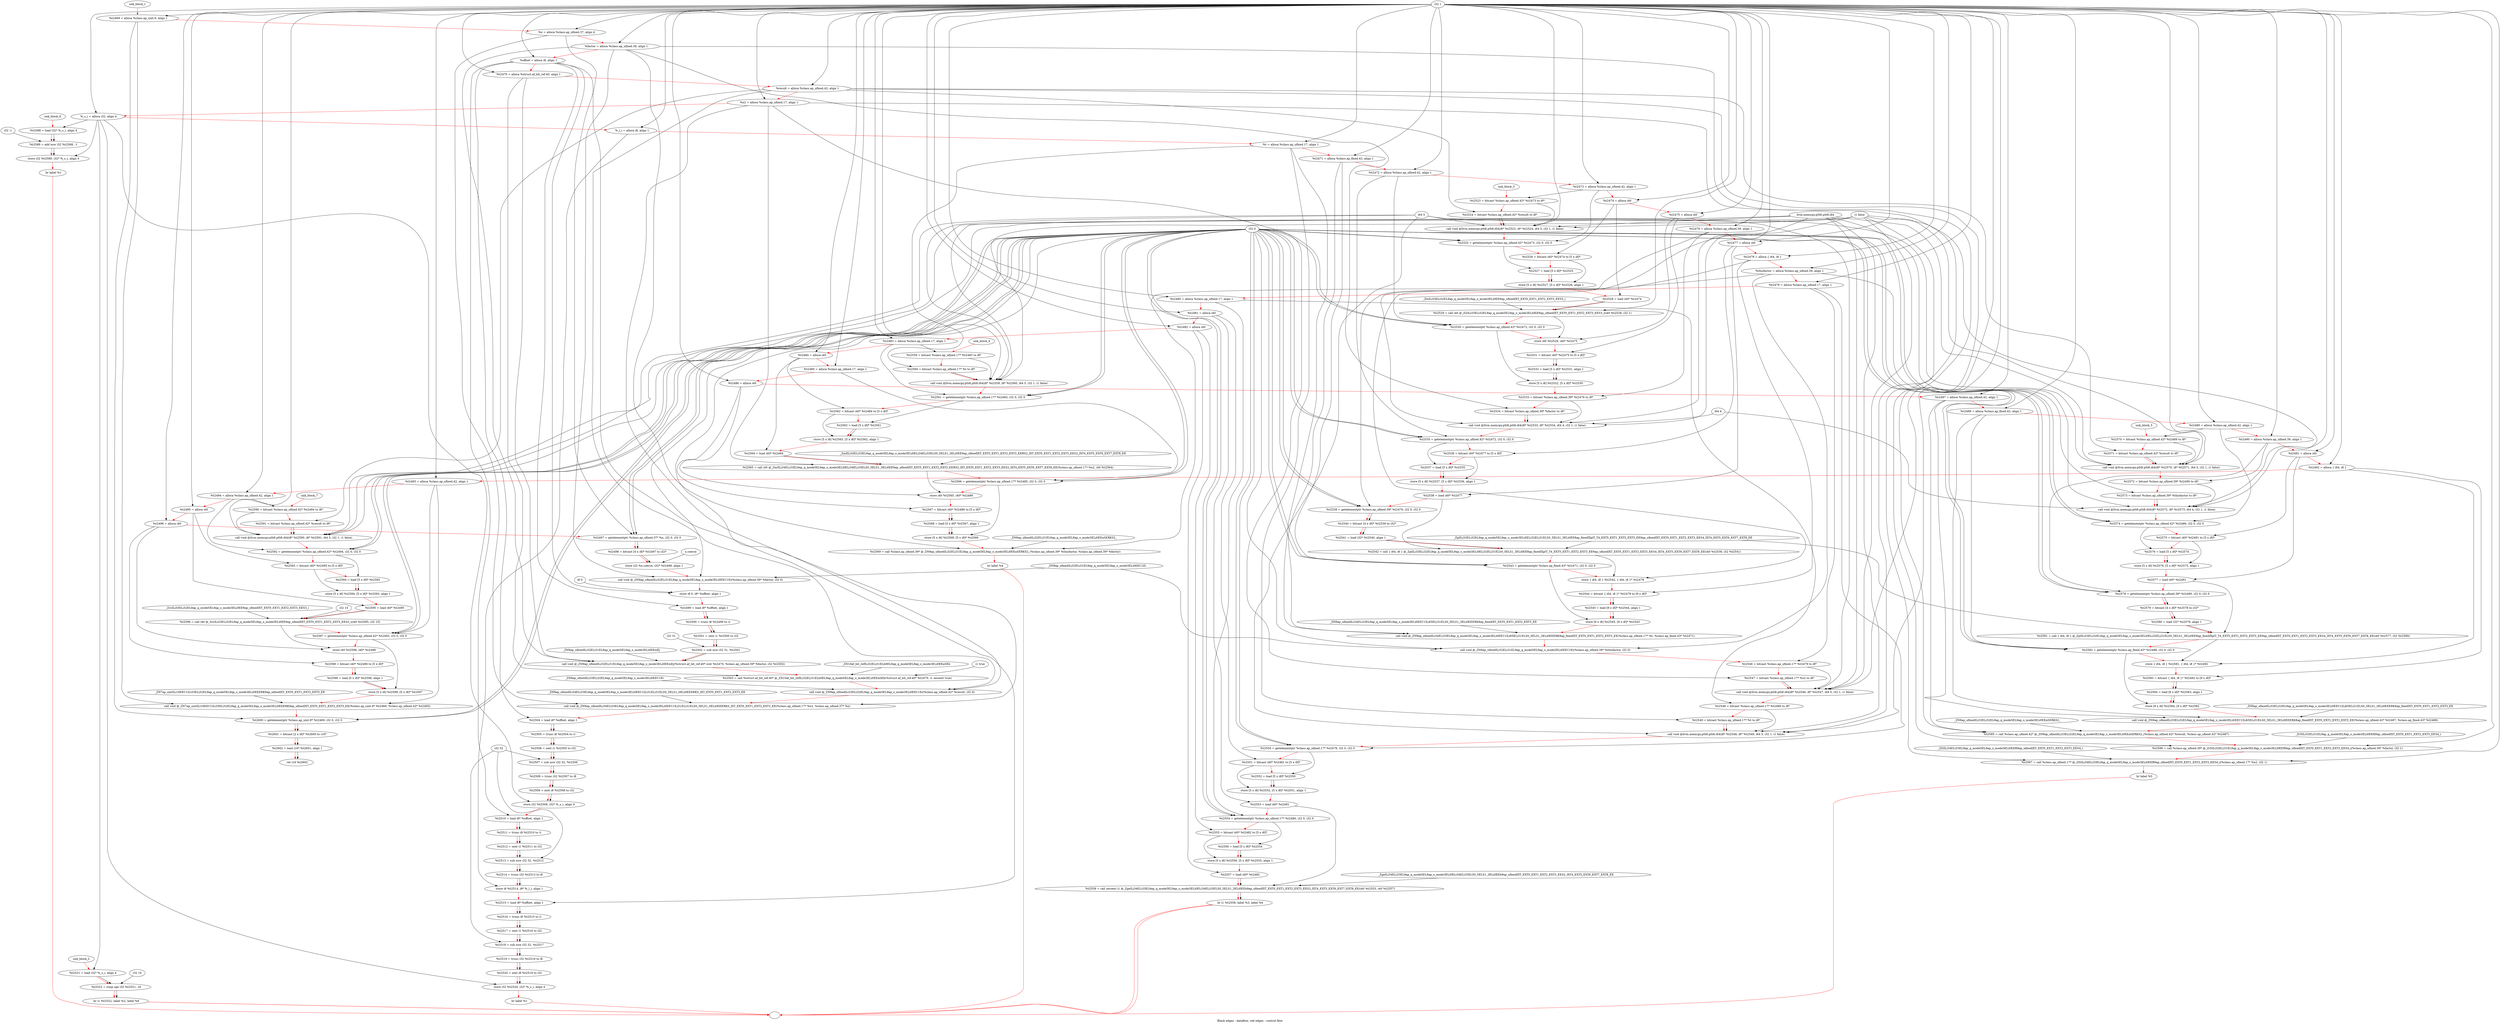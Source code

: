 digraph G {
compound=true
label="Black edges - dataflow, red edges - control flow"
"t2469" [label="  %t2469 = alloca %class.ap_uint.9, align 1"]
"x" [label="  %x = alloca %class.ap_ufixed.37, align 4"]
"factor" [label="  %factor = alloca %class.ap_ufixed.39, align 1"]
"offset" [label="  %offset = alloca i8, align 1"]
"t2470" [label="  %t2470 = alloca %struct.af_bit_ref.40, align 1"]
"result" [label="  %result = alloca %class.ap_ufixed.42, align 1"]
"x2" [label="  %x2 = alloca %class.ap_ufixed.17, align 1"]
"_s_i" [label="  %_s_i = alloca i32, align 4"]
"_l_i" [label="  %_l_i = alloca i8, align 1"]
"t" [label="  %t = alloca %class.ap_ufixed.17, align 1"]
"t2471" [label="  %t2471 = alloca %class.ap_fixed.43, align 1"]
"t2472" [label="  %t2472 = alloca %class.ap_ufixed.42, align 1"]
"t2473" [label="  %t2473 = alloca %class.ap_ufixed.42, align 1"]
"t2474" [label="  %t2474 = alloca i40"]
"t2475" [label="  %t2475 = alloca i40"]
"t2476" [label="  %t2476 = alloca %class.ap_ufixed.39, align 1"]
"t2477" [label="  %t2477 = alloca i40"]
"t2478" [label="  %t2478 = alloca { i64, i8 }"]
"thisfactor" [label="  %thisfactor = alloca %class.ap_ufixed.39, align 1"]
"t2479" [label="  %t2479 = alloca %class.ap_ufixed.17, align 1"]
"t2480" [label="  %t2480 = alloca %class.ap_ufixed.17, align 1"]
"t2481" [label="  %t2481 = alloca i40"]
"t2482" [label="  %t2482 = alloca i40"]
"t2483" [label="  %t2483 = alloca %class.ap_ufixed.17, align 1"]
"t2484" [label="  %t2484 = alloca i40"]
"t2485" [label="  %t2485 = alloca %class.ap_ufixed.17, align 1"]
"t2486" [label="  %t2486 = alloca i40"]
"t2487" [label="  %t2487 = alloca %class.ap_ufixed.42, align 1"]
"t2488" [label="  %t2488 = alloca %class.ap_fixed.43, align 1"]
"t2489" [label="  %t2489 = alloca %class.ap_ufixed.42, align 1"]
"t2490" [label="  %t2490 = alloca %class.ap_ufixed.39, align 1"]
"t2491" [label="  %t2491 = alloca i40"]
"t2492" [label="  %t2492 = alloca { i64, i8 }"]
"t2493" [label="  %t2493 = alloca %class.ap_ufixed.42, align 1"]
"t2494" [label="  %t2494 = alloca %class.ap_ufixed.42, align 1"]
"t2495" [label="  %t2495 = alloca i40"]
"t2496" [label="  %t2496 = alloca i40"]
"t2497" [label="  %t2497 = getelementptr %class.ap_ufixed.37* %x, i32 0, i32 0"]
"t2498" [label="  %t2498 = bitcast [4 x i8]* %t2497 to i32*"]
"_1" [label="  store i32 %x.coerce, i32* %t2498, align 1"]
"_2" [label="  call void @_ZN9ap_ufixedILi32ELi31EL9ap_q_mode5EL9ap_o_mode3ELi0EEC1Ei(%class.ap_ufixed.39* %factor, i32 0)"]
"_3" [label="  store i8 0, i8* %offset, align 1"]
"t2499" [label="  %t2499 = load i8* %offset, align 1"]
"t2500" [label="  %t2500 = trunc i8 %t2499 to i1"]
"t2501" [label="  %t2501 = zext i1 %t2500 to i32"]
"t2502" [label="  %t2502 = sub nsw i32 31, %t2501"]
"_4" [label="  call void @_ZN9ap_ufixedILi32ELi31EL9ap_q_mode5EL9ap_o_mode3ELi0EEixEj(%struct.af_bit_ref.40* sret %t2470, %class.ap_ufixed.39* %factor, i32 %t2502)"]
"t2503" [label="  %t2503 = call %struct.af_bit_ref.40* @_ZN10af_bit_refILi32ELi31ELb0EL9ap_q_mode5EL9ap_o_mode3ELi0EEaSEb(%struct.af_bit_ref.40* %t2470, i1 zeroext true)"]
"_5" [label="  call void @_ZN9ap_ufixedILi33ELi32EL9ap_q_mode5EL9ap_o_mode3ELi0EEC1Ei(%class.ap_ufixed.42* %result, i32 0)"]
"_6" [label="  call void @_ZN9ap_ufixedILi34ELi33EL9ap_q_mode5EL9ap_o_mode3ELi0EEC1ILi31ELi31ELS0_5ELS1_0ELi0EEERKS_IXT_EXT0_EXT1_EXT2_EXT3_EE(%class.ap_ufixed.17* %x2, %class.ap_ufixed.37* %x)"]
"t2504" [label="  %t2504 = load i8* %offset, align 1"]
"t2505" [label="  %t2505 = trunc i8 %t2504 to i1"]
"t2506" [label="  %t2506 = zext i1 %t2505 to i32"]
"t2507" [label="  %t2507 = sub nsw i32 32, %t2506"]
"t2508" [label="  %t2508 = trunc i32 %t2507 to i8"]
"t2509" [label="  %t2509 = zext i8 %t2508 to i32"]
"_7" [label="  store i32 %t2509, i32* %_s_i, align 4"]
"t2510" [label="  %t2510 = load i8* %offset, align 1"]
"t2511" [label="  %t2511 = trunc i8 %t2510 to i1"]
"t2512" [label="  %t2512 = zext i1 %t2511 to i32"]
"t2513" [label="  %t2513 = sub nsw i32 32, %t2512"]
"t2514" [label="  %t2514 = trunc i32 %t2513 to i8"]
"_8" [label="  store i8 %t2514, i8* %_l_i, align 1"]
"t2515" [label="  %t2515 = load i8* %offset, align 1"]
"t2516" [label="  %t2516 = trunc i8 %t2515 to i1"]
"t2517" [label="  %t2517 = zext i1 %t2516 to i32"]
"t2518" [label="  %t2518 = sub nsw i32 32, %t2517"]
"t2519" [label="  %t2519 = trunc i32 %t2518 to i8"]
"t2520" [label="  %t2520 = zext i8 %t2519 to i32"]
"_9" [label="  store i32 %t2520, i32* %_s_i, align 4"]
"_10" [label="  br label %1"]
"unk_block_1" -> "t2469"[color=red]
"i32 1" -> "t2469"
"t2469" -> "x"[color=red weight=2]
"i32 1" -> "x"
"x" -> "factor"[color=red weight=2]
"i32 1" -> "factor"
"factor" -> "offset"[color=red weight=2]
"i32 1" -> "offset"
"offset" -> "t2470"[color=red weight=2]
"i32 1" -> "t2470"
"t2470" -> "result"[color=red weight=2]
"i32 1" -> "result"
"result" -> "x2"[color=red weight=2]
"i32 1" -> "x2"
"x2" -> "_s_i"[color=red weight=2]
"i32 1" -> "_s_i"
"_s_i" -> "_l_i"[color=red weight=2]
"i32 1" -> "_l_i"
"_l_i" -> "t"[color=red weight=2]
"i32 1" -> "t"
"t" -> "t2471"[color=red weight=2]
"i32 1" -> "t2471"
"t2471" -> "t2472"[color=red weight=2]
"i32 1" -> "t2472"
"t2472" -> "t2473"[color=red weight=2]
"i32 1" -> "t2473"
"t2473" -> "t2474"[color=red weight=2]
"i32 1" -> "t2474"
"t2474" -> "t2475"[color=red weight=2]
"i32 1" -> "t2475"
"t2475" -> "t2476"[color=red weight=2]
"i32 1" -> "t2476"
"t2476" -> "t2477"[color=red weight=2]
"i32 1" -> "t2477"
"t2477" -> "t2478"[color=red weight=2]
"i32 1" -> "t2478"
"t2478" -> "thisfactor"[color=red weight=2]
"i32 1" -> "thisfactor"
"thisfactor" -> "t2479"[color=red weight=2]
"i32 1" -> "t2479"
"t2479" -> "t2480"[color=red weight=2]
"i32 1" -> "t2480"
"t2480" -> "t2481"[color=red weight=2]
"i32 1" -> "t2481"
"t2481" -> "t2482"[color=red weight=2]
"i32 1" -> "t2482"
"t2482" -> "t2483"[color=red weight=2]
"i32 1" -> "t2483"
"t2483" -> "t2484"[color=red weight=2]
"i32 1" -> "t2484"
"t2484" -> "t2485"[color=red weight=2]
"i32 1" -> "t2485"
"t2485" -> "t2486"[color=red weight=2]
"i32 1" -> "t2486"
"t2486" -> "t2487"[color=red weight=2]
"i32 1" -> "t2487"
"t2487" -> "t2488"[color=red weight=2]
"i32 1" -> "t2488"
"t2488" -> "t2489"[color=red weight=2]
"i32 1" -> "t2489"
"t2489" -> "t2490"[color=red weight=2]
"i32 1" -> "t2490"
"t2490" -> "t2491"[color=red weight=2]
"i32 1" -> "t2491"
"t2491" -> "t2492"[color=red weight=2]
"i32 1" -> "t2492"
"t2492" -> "t2493"[color=red weight=2]
"i32 1" -> "t2493"
"t2493" -> "t2494"[color=red weight=2]
"i32 1" -> "t2494"
"t2494" -> "t2495"[color=red weight=2]
"i32 1" -> "t2495"
"t2495" -> "t2496"[color=red weight=2]
"i32 1" -> "t2496"
"t2496" -> "t2497"[color=red weight=2]
"x" -> "t2497"
"i32 0" -> "t2497"
"i32 0" -> "t2497"
"t2497" -> "t2498"[color=red weight=2]
"t2497" -> "t2498"
"t2498" -> "_1"[color=red weight=2]
"x.coerce" -> "_1"
"t2498" -> "_1"
"_1" -> "_2"[color=red weight=2]
"factor" -> "_2"
"i32 0" -> "_2"
"_ZN9ap_ufixedILi32ELi31EL9ap_q_mode5EL9ap_o_mode3ELi0EEC1Ei" -> "_2"
"_2" -> "_3"[color=red weight=2]
"i8 0" -> "_3"
"offset" -> "_3"
"_3" -> "t2499"[color=red weight=2]
"offset" -> "t2499"
"t2499" -> "t2500"[color=red weight=2]
"t2499" -> "t2500"
"t2500" -> "t2501"[color=red weight=2]
"t2500" -> "t2501"
"t2501" -> "t2502"[color=red weight=2]
"i32 31" -> "t2502"
"t2501" -> "t2502"
"t2502" -> "_4"[color=red weight=2]
"t2470" -> "_4"
"factor" -> "_4"
"t2502" -> "_4"
"_ZN9ap_ufixedILi32ELi31EL9ap_q_mode5EL9ap_o_mode3ELi0EEixEj" -> "_4"
"_4" -> "t2503"[color=red weight=2]
"t2470" -> "t2503"
"i1 true" -> "t2503"
"_ZN10af_bit_refILi32ELi31ELb0EL9ap_q_mode5EL9ap_o_mode3ELi0EEaSEb" -> "t2503"
"t2503" -> "_5"[color=red weight=2]
"result" -> "_5"
"i32 0" -> "_5"
"_ZN9ap_ufixedILi33ELi32EL9ap_q_mode5EL9ap_o_mode3ELi0EEC1Ei" -> "_5"
"_5" -> "_6"[color=red weight=2]
"x2" -> "_6"
"x" -> "_6"
"_ZN9ap_ufixedILi34ELi33EL9ap_q_mode5EL9ap_o_mode3ELi0EEC1ILi31ELi31ELS0_5ELS1_0ELi0EEERKS_IXT_EXT0_EXT1_EXT2_EXT3_EE" -> "_6"
"_6" -> "t2504"[color=red weight=2]
"offset" -> "t2504"
"t2504" -> "t2505"[color=red weight=2]
"t2504" -> "t2505"
"t2505" -> "t2506"[color=red weight=2]
"t2505" -> "t2506"
"t2506" -> "t2507"[color=red weight=2]
"i32 32" -> "t2507"
"t2506" -> "t2507"
"t2507" -> "t2508"[color=red weight=2]
"t2507" -> "t2508"
"t2508" -> "t2509"[color=red weight=2]
"t2508" -> "t2509"
"t2509" -> "_7"[color=red weight=2]
"t2509" -> "_7"
"_s_i" -> "_7"
"_7" -> "t2510"[color=red weight=2]
"offset" -> "t2510"
"t2510" -> "t2511"[color=red weight=2]
"t2510" -> "t2511"
"t2511" -> "t2512"[color=red weight=2]
"t2511" -> "t2512"
"t2512" -> "t2513"[color=red weight=2]
"i32 32" -> "t2513"
"t2512" -> "t2513"
"t2513" -> "t2514"[color=red weight=2]
"t2513" -> "t2514"
"t2514" -> "_8"[color=red weight=2]
"t2514" -> "_8"
"_l_i" -> "_8"
"_8" -> "t2515"[color=red weight=2]
"offset" -> "t2515"
"t2515" -> "t2516"[color=red weight=2]
"t2515" -> "t2516"
"t2516" -> "t2517"[color=red weight=2]
"t2516" -> "t2517"
"t2517" -> "t2518"[color=red weight=2]
"i32 32" -> "t2518"
"t2517" -> "t2518"
"t2518" -> "t2519"[color=red weight=2]
"t2518" -> "t2519"
"t2519" -> "t2520"[color=red weight=2]
"t2519" -> "t2520"
"t2520" -> "_9"[color=red weight=2]
"t2520" -> "_9"
"_s_i" -> "_9"
"_9" -> "_10"[color=red weight=2]
"_10" -> ""[color=red]

"t2521" [label="  %t2521 = load i32* %_s_i, align 4"]
"t2522" [label="  %t2522 = icmp sge i32 %t2521, 16"]
"_11" [label="  br i1 %t2522, label %2, label %6"]
"unk_block_2" -> "t2521"[color=red]
"_s_i" -> "t2521"
"t2521" -> "t2522"[color=red weight=2]
"t2521" -> "t2522"
"i32 16" -> "t2522"
"t2522" -> "_11"[color=red weight=2]
"t2522" -> "_11"
"_11" -> ""[color=red]
"_11" -> ""[color=red]

"t2523" [label="  %t2523 = bitcast %class.ap_ufixed.42* %t2473 to i8*"]
"t2524" [label="  %t2524 = bitcast %class.ap_ufixed.42* %result to i8*"]
"_12" [label="  call void @llvm.memcpy.p0i8.p0i8.i64(i8* %t2523, i8* %t2524, i64 5, i32 1, i1 false)"]
"t2525" [label="  %t2525 = getelementptr %class.ap_ufixed.42* %t2473, i32 0, i32 0"]
"t2526" [label="  %t2526 = bitcast i40* %t2474 to [5 x i8]*"]
"t2527" [label="  %t2527 = load [5 x i8]* %t2525"]
"_13" [label="  store [5 x i8] %t2527, [5 x i8]* %t2526, align 1"]
"t2528" [label="  %t2528 = load i40* %t2474"]
"t2529" [label="  %t2529 = call i40 @_ZlsILi33ELi32EL9ap_q_mode5EL9ap_o_mode3ELi0EE9ap_ufixedIXT_EXT0_EXT1_EXT2_EXT3_EES3_i(i40 %t2528, i32 1)"]
"t2530" [label="  %t2530 = getelementptr %class.ap_ufixed.42* %t2472, i32 0, i32 0"]
"_14" [label="  store i40 %t2529, i40* %t2475"]
"t2531" [label="  %t2531 = bitcast i40* %t2475 to [5 x i8]*"]
"t2532" [label="  %t2532 = load [5 x i8]* %t2531, align 1"]
"_15" [label="  store [5 x i8] %t2532, [5 x i8]* %t2530"]
"t2533" [label="  %t2533 = bitcast %class.ap_ufixed.39* %t2476 to i8*"]
"t2534" [label="  %t2534 = bitcast %class.ap_ufixed.39* %factor to i8*"]
"_16" [label="  call void @llvm.memcpy.p0i8.p0i8.i64(i8* %t2533, i8* %t2534, i64 4, i32 1, i1 false)"]
"t2535" [label="  %t2535 = getelementptr %class.ap_ufixed.42* %t2472, i32 0, i32 0"]
"t2536" [label="  %t2536 = bitcast i40* %t2477 to [5 x i8]*"]
"t2537" [label="  %t2537 = load [5 x i8]* %t2535"]
"_17" [label="  store [5 x i8] %t2537, [5 x i8]* %t2536, align 1"]
"t2538" [label="  %t2538 = load i40* %t2477"]
"t2539" [label="  %t2539 = getelementptr %class.ap_ufixed.39* %t2476, i32 0, i32 0"]
"t2540" [label="  %t2540 = bitcast [4 x i8]* %t2539 to i32*"]
"t2541" [label="  %t2541 = load i32* %t2540, align 1"]
"t2542" [label="  %t2542 = call { i64, i8 } @_ZplILi33ELi32EL9ap_q_mode5EL9ap_o_mode3ELi0ELi32ELi31ELS0_5ELS1_3ELi0EE8ap_fixedIXplT_T4_EXT5_EXT1_EXT2_EXT3_EE9ap_ufixedIXT_EXT0_EXT1_EXT2_EXT3_EES4_IXT4_EXT5_EXT6_EXT7_EXT8_EE(i40 %t2538, i32 %t2541)"]
"t2543" [label="  %t2543 = getelementptr %class.ap_fixed.43* %t2471, i32 0, i32 0"]
"_18" [label="  store { i64, i8 } %t2542, { i64, i8 }* %t2478"]
"t2544" [label="  %t2544 = bitcast { i64, i8 }* %t2478 to [9 x i8]*"]
"t2545" [label="  %t2545 = load [9 x i8]* %t2544, align 1"]
"_19" [label="  store [9 x i8] %t2545, [9 x i8]* %t2543"]
"_20" [label="  call void @_ZN9ap_ufixedILi34ELi33EL9ap_q_mode5EL9ap_o_mode3ELi0EEC1ILi65ELi31ELS0_5ELS1_3ELi0EEERK8ap_fixedIXT_EXT0_EXT1_EXT2_EXT3_EE(%class.ap_ufixed.17* %t, %class.ap_fixed.43* %t2471)"]
"_21" [label="  call void @_ZN9ap_ufixedILi32ELi31EL9ap_q_mode5EL9ap_o_mode3ELi0EEC1Ei(%class.ap_ufixed.39* %thisfactor, i32 0)"]
"t2546" [label="  %t2546 = bitcast %class.ap_ufixed.17* %t2479 to i8*"]
"t2547" [label="  %t2547 = bitcast %class.ap_ufixed.17* %x2 to i8*"]
"_22" [label="  call void @llvm.memcpy.p0i8.p0i8.i64(i8* %t2546, i8* %t2547, i64 5, i32 1, i1 false)"]
"t2548" [label="  %t2548 = bitcast %class.ap_ufixed.17* %t2480 to i8*"]
"t2549" [label="  %t2549 = bitcast %class.ap_ufixed.17* %t to i8*"]
"_23" [label="  call void @llvm.memcpy.p0i8.p0i8.i64(i8* %t2548, i8* %t2549, i64 5, i32 1, i1 false)"]
"t2550" [label="  %t2550 = getelementptr %class.ap_ufixed.17* %t2479, i32 0, i32 0"]
"t2551" [label="  %t2551 = bitcast i40* %t2481 to [5 x i8]*"]
"t2552" [label="  %t2552 = load [5 x i8]* %t2550"]
"_24" [label="  store [5 x i8] %t2552, [5 x i8]* %t2551, align 1"]
"t2553" [label="  %t2553 = load i40* %t2481"]
"t2554" [label="  %t2554 = getelementptr %class.ap_ufixed.17* %t2480, i32 0, i32 0"]
"t2555" [label="  %t2555 = bitcast i40* %t2482 to [5 x i8]*"]
"t2556" [label="  %t2556 = load [5 x i8]* %t2554"]
"_25" [label="  store [5 x i8] %t2556, [5 x i8]* %t2555, align 1"]
"t2557" [label="  %t2557 = load i40* %t2482"]
"t2558" [label="  %t2558 = call zeroext i1 @_ZgeILi34ELi33EL9ap_q_mode5EL9ap_o_mode3ELi0ELi34ELi33ELS0_5ELS1_3ELi0EEb9ap_ufixedIXT_EXT0_EXT1_EXT2_EXT3_EES2_IXT4_EXT5_EXT6_EXT7_EXT8_EE(i40 %t2553, i40 %t2557)"]
"_26" [label="  br i1 %t2558, label %3, label %4"]
"unk_block_3" -> "t2523"[color=red]
"t2473" -> "t2523"
"t2523" -> "t2524"[color=red weight=2]
"result" -> "t2524"
"t2524" -> "_12"[color=red weight=2]
"t2523" -> "_12"
"t2524" -> "_12"
"i64 5" -> "_12"
"i32 1" -> "_12"
"i1 false" -> "_12"
"llvm.memcpy.p0i8.p0i8.i64" -> "_12"
"_12" -> "t2525"[color=red weight=2]
"t2473" -> "t2525"
"i32 0" -> "t2525"
"i32 0" -> "t2525"
"t2525" -> "t2526"[color=red weight=2]
"t2474" -> "t2526"
"t2526" -> "t2527"[color=red weight=2]
"t2525" -> "t2527"
"t2527" -> "_13"[color=red weight=2]
"t2527" -> "_13"
"t2526" -> "_13"
"_13" -> "t2528"[color=red weight=2]
"t2474" -> "t2528"
"t2528" -> "t2529"[color=red weight=2]
"t2528" -> "t2529"
"i32 1" -> "t2529"
"_ZlsILi33ELi32EL9ap_q_mode5EL9ap_o_mode3ELi0EE9ap_ufixedIXT_EXT0_EXT1_EXT2_EXT3_EES3_i" -> "t2529"
"t2529" -> "t2530"[color=red weight=2]
"t2472" -> "t2530"
"i32 0" -> "t2530"
"i32 0" -> "t2530"
"t2530" -> "_14"[color=red weight=2]
"t2529" -> "_14"
"t2475" -> "_14"
"_14" -> "t2531"[color=red weight=2]
"t2475" -> "t2531"
"t2531" -> "t2532"[color=red weight=2]
"t2531" -> "t2532"
"t2532" -> "_15"[color=red weight=2]
"t2532" -> "_15"
"t2530" -> "_15"
"_15" -> "t2533"[color=red weight=2]
"t2476" -> "t2533"
"t2533" -> "t2534"[color=red weight=2]
"factor" -> "t2534"
"t2534" -> "_16"[color=red weight=2]
"t2533" -> "_16"
"t2534" -> "_16"
"i64 4" -> "_16"
"i32 1" -> "_16"
"i1 false" -> "_16"
"llvm.memcpy.p0i8.p0i8.i64" -> "_16"
"_16" -> "t2535"[color=red weight=2]
"t2472" -> "t2535"
"i32 0" -> "t2535"
"i32 0" -> "t2535"
"t2535" -> "t2536"[color=red weight=2]
"t2477" -> "t2536"
"t2536" -> "t2537"[color=red weight=2]
"t2535" -> "t2537"
"t2537" -> "_17"[color=red weight=2]
"t2537" -> "_17"
"t2536" -> "_17"
"_17" -> "t2538"[color=red weight=2]
"t2477" -> "t2538"
"t2538" -> "t2539"[color=red weight=2]
"t2476" -> "t2539"
"i32 0" -> "t2539"
"i32 0" -> "t2539"
"t2539" -> "t2540"[color=red weight=2]
"t2539" -> "t2540"
"t2540" -> "t2541"[color=red weight=2]
"t2540" -> "t2541"
"t2541" -> "t2542"[color=red weight=2]
"t2538" -> "t2542"
"t2541" -> "t2542"
"_ZplILi33ELi32EL9ap_q_mode5EL9ap_o_mode3ELi0ELi32ELi31ELS0_5ELS1_3ELi0EE8ap_fixedIXplT_T4_EXT5_EXT1_EXT2_EXT3_EE9ap_ufixedIXT_EXT0_EXT1_EXT2_EXT3_EES4_IXT4_EXT5_EXT6_EXT7_EXT8_EE" -> "t2542"
"t2542" -> "t2543"[color=red weight=2]
"t2471" -> "t2543"
"i32 0" -> "t2543"
"i32 0" -> "t2543"
"t2543" -> "_18"[color=red weight=2]
"t2542" -> "_18"
"t2478" -> "_18"
"_18" -> "t2544"[color=red weight=2]
"t2478" -> "t2544"
"t2544" -> "t2545"[color=red weight=2]
"t2544" -> "t2545"
"t2545" -> "_19"[color=red weight=2]
"t2545" -> "_19"
"t2543" -> "_19"
"_19" -> "_20"[color=red weight=2]
"t" -> "_20"
"t2471" -> "_20"
"_ZN9ap_ufixedILi34ELi33EL9ap_q_mode5EL9ap_o_mode3ELi0EEC1ILi65ELi31ELS0_5ELS1_3ELi0EEERK8ap_fixedIXT_EXT0_EXT1_EXT2_EXT3_EE" -> "_20"
"_20" -> "_21"[color=red weight=2]
"thisfactor" -> "_21"
"i32 0" -> "_21"
"_ZN9ap_ufixedILi32ELi31EL9ap_q_mode5EL9ap_o_mode3ELi0EEC1Ei" -> "_21"
"_21" -> "t2546"[color=red weight=2]
"t2479" -> "t2546"
"t2546" -> "t2547"[color=red weight=2]
"x2" -> "t2547"
"t2547" -> "_22"[color=red weight=2]
"t2546" -> "_22"
"t2547" -> "_22"
"i64 5" -> "_22"
"i32 1" -> "_22"
"i1 false" -> "_22"
"llvm.memcpy.p0i8.p0i8.i64" -> "_22"
"_22" -> "t2548"[color=red weight=2]
"t2480" -> "t2548"
"t2548" -> "t2549"[color=red weight=2]
"t" -> "t2549"
"t2549" -> "_23"[color=red weight=2]
"t2548" -> "_23"
"t2549" -> "_23"
"i64 5" -> "_23"
"i32 1" -> "_23"
"i1 false" -> "_23"
"llvm.memcpy.p0i8.p0i8.i64" -> "_23"
"_23" -> "t2550"[color=red weight=2]
"t2479" -> "t2550"
"i32 0" -> "t2550"
"i32 0" -> "t2550"
"t2550" -> "t2551"[color=red weight=2]
"t2481" -> "t2551"
"t2551" -> "t2552"[color=red weight=2]
"t2550" -> "t2552"
"t2552" -> "_24"[color=red weight=2]
"t2552" -> "_24"
"t2551" -> "_24"
"_24" -> "t2553"[color=red weight=2]
"t2481" -> "t2553"
"t2553" -> "t2554"[color=red weight=2]
"t2480" -> "t2554"
"i32 0" -> "t2554"
"i32 0" -> "t2554"
"t2554" -> "t2555"[color=red weight=2]
"t2482" -> "t2555"
"t2555" -> "t2556"[color=red weight=2]
"t2554" -> "t2556"
"t2556" -> "_25"[color=red weight=2]
"t2556" -> "_25"
"t2555" -> "_25"
"_25" -> "t2557"[color=red weight=2]
"t2482" -> "t2557"
"t2557" -> "t2558"[color=red weight=2]
"t2553" -> "t2558"
"t2557" -> "t2558"
"_ZgeILi34ELi33EL9ap_q_mode5EL9ap_o_mode3ELi0ELi34ELi33ELS0_5ELS1_3ELi0EEb9ap_ufixedIXT_EXT0_EXT1_EXT2_EXT3_EES2_IXT4_EXT5_EXT6_EXT7_EXT8_EE" -> "t2558"
"t2558" -> "_26"[color=red weight=2]
"t2558" -> "_26"
"_26" -> ""[color=red]
"_26" -> ""[color=red]

"t2559" [label="  %t2559 = bitcast %class.ap_ufixed.17* %t2483 to i8*"]
"t2560" [label="  %t2560 = bitcast %class.ap_ufixed.17* %t to i8*"]
"_27" [label="  call void @llvm.memcpy.p0i8.p0i8.i64(i8* %t2559, i8* %t2560, i64 5, i32 1, i1 false)"]
"t2561" [label="  %t2561 = getelementptr %class.ap_ufixed.17* %t2483, i32 0, i32 0"]
"t2562" [label="  %t2562 = bitcast i40* %t2484 to [5 x i8]*"]
"t2563" [label="  %t2563 = load [5 x i8]* %t2561"]
"_28" [label="  store [5 x i8] %t2563, [5 x i8]* %t2562, align 1"]
"t2564" [label="  %t2564 = load i40* %t2484"]
"t2565" [label="  %t2565 = call i40 @_ZmIILi34ELi33EL9ap_q_mode5EL9ap_o_mode3ELi0ELi34ELi33ELS0_5ELS1_3ELi0EE9ap_ufixedIXT_EXT5_EXT1_EXT2_EXT3_EERS2_IXT_EXT0_EXT1_EXT2_EXT3_EES2_IXT4_EXT5_EXT6_EXT7_EXT8_EE(%class.ap_ufixed.17* %x2, i40 %t2564)"]
"t2566" [label="  %t2566 = getelementptr %class.ap_ufixed.17* %t2485, i32 0, i32 0"]
"_29" [label="  store i40 %t2565, i40* %t2486"]
"t2567" [label="  %t2567 = bitcast i40* %t2486 to [5 x i8]*"]
"t2568" [label="  %t2568 = load [5 x i8]* %t2567, align 1"]
"_30" [label="  store [5 x i8] %t2568, [5 x i8]* %t2566"]
"t2569" [label="  %t2569 = call %class.ap_ufixed.39* @_ZN9ap_ufixedILi32ELi31EL9ap_q_mode5EL9ap_o_mode3ELi0EEaSERKS2_(%class.ap_ufixed.39* %thisfactor, %class.ap_ufixed.39* %factor)"]
"_31" [label="  br label %4"]
"unk_block_4" -> "t2559"[color=red]
"t2483" -> "t2559"
"t2559" -> "t2560"[color=red weight=2]
"t" -> "t2560"
"t2560" -> "_27"[color=red weight=2]
"t2559" -> "_27"
"t2560" -> "_27"
"i64 5" -> "_27"
"i32 1" -> "_27"
"i1 false" -> "_27"
"llvm.memcpy.p0i8.p0i8.i64" -> "_27"
"_27" -> "t2561"[color=red weight=2]
"t2483" -> "t2561"
"i32 0" -> "t2561"
"i32 0" -> "t2561"
"t2561" -> "t2562"[color=red weight=2]
"t2484" -> "t2562"
"t2562" -> "t2563"[color=red weight=2]
"t2561" -> "t2563"
"t2563" -> "_28"[color=red weight=2]
"t2563" -> "_28"
"t2562" -> "_28"
"_28" -> "t2564"[color=red weight=2]
"t2484" -> "t2564"
"t2564" -> "t2565"[color=red weight=2]
"x2" -> "t2565"
"t2564" -> "t2565"
"_ZmIILi34ELi33EL9ap_q_mode5EL9ap_o_mode3ELi0ELi34ELi33ELS0_5ELS1_3ELi0EE9ap_ufixedIXT_EXT5_EXT1_EXT2_EXT3_EERS2_IXT_EXT0_EXT1_EXT2_EXT3_EES2_IXT4_EXT5_EXT6_EXT7_EXT8_EE" -> "t2565"
"t2565" -> "t2566"[color=red weight=2]
"t2485" -> "t2566"
"i32 0" -> "t2566"
"i32 0" -> "t2566"
"t2566" -> "_29"[color=red weight=2]
"t2565" -> "_29"
"t2486" -> "_29"
"_29" -> "t2567"[color=red weight=2]
"t2486" -> "t2567"
"t2567" -> "t2568"[color=red weight=2]
"t2567" -> "t2568"
"t2568" -> "_30"[color=red weight=2]
"t2568" -> "_30"
"t2566" -> "_30"
"_30" -> "t2569"[color=red weight=2]
"thisfactor" -> "t2569"
"factor" -> "t2569"
"_ZN9ap_ufixedILi32ELi31EL9ap_q_mode5EL9ap_o_mode3ELi0EEaSERKS2_" -> "t2569"
"t2569" -> "_31"[color=red weight=2]
"_31" -> ""[color=red]

"t2570" [label="  %t2570 = bitcast %class.ap_ufixed.42* %t2489 to i8*"]
"t2571" [label="  %t2571 = bitcast %class.ap_ufixed.42* %result to i8*"]
"_32" [label="  call void @llvm.memcpy.p0i8.p0i8.i64(i8* %t2570, i8* %t2571, i64 5, i32 1, i1 false)"]
"t2572" [label="  %t2572 = bitcast %class.ap_ufixed.39* %t2490 to i8*"]
"t2573" [label="  %t2573 = bitcast %class.ap_ufixed.39* %thisfactor to i8*"]
"_33" [label="  call void @llvm.memcpy.p0i8.p0i8.i64(i8* %t2572, i8* %t2573, i64 4, i32 1, i1 false)"]
"t2574" [label="  %t2574 = getelementptr %class.ap_ufixed.42* %t2489, i32 0, i32 0"]
"t2575" [label="  %t2575 = bitcast i40* %t2491 to [5 x i8]*"]
"t2576" [label="  %t2576 = load [5 x i8]* %t2574"]
"_34" [label="  store [5 x i8] %t2576, [5 x i8]* %t2575, align 1"]
"t2577" [label="  %t2577 = load i40* %t2491"]
"t2578" [label="  %t2578 = getelementptr %class.ap_ufixed.39* %t2490, i32 0, i32 0"]
"t2579" [label="  %t2579 = bitcast [4 x i8]* %t2578 to i32*"]
"t2580" [label="  %t2580 = load i32* %t2579, align 1"]
"t2581" [label="  %t2581 = call { i64, i8 } @_ZplILi33ELi32EL9ap_q_mode5EL9ap_o_mode3ELi0ELi32ELi31ELS0_5ELS1_3ELi0EE8ap_fixedIXplT_T4_EXT5_EXT1_EXT2_EXT3_EE9ap_ufixedIXT_EXT0_EXT1_EXT2_EXT3_EES4_IXT4_EXT5_EXT6_EXT7_EXT8_EE(i40 %t2577, i32 %t2580)"]
"t2582" [label="  %t2582 = getelementptr %class.ap_fixed.43* %t2488, i32 0, i32 0"]
"_35" [label="  store { i64, i8 } %t2581, { i64, i8 }* %t2492"]
"t2583" [label="  %t2583 = bitcast { i64, i8 }* %t2492 to [9 x i8]*"]
"t2584" [label="  %t2584 = load [9 x i8]* %t2583, align 1"]
"_36" [label="  store [9 x i8] %t2584, [9 x i8]* %t2582"]
"_37" [label="  call void @_ZN9ap_ufixedILi33ELi32EL9ap_q_mode5EL9ap_o_mode3ELi0EEC1ILi65ELi31ELS0_5ELS1_3ELi0EEERK8ap_fixedIXT_EXT0_EXT1_EXT2_EXT3_EE(%class.ap_ufixed.42* %t2487, %class.ap_fixed.43* %t2488)"]
"t2585" [label="  %t2585 = call %class.ap_ufixed.42* @_ZN9ap_ufixedILi33ELi32EL9ap_q_mode5EL9ap_o_mode3ELi0EEaSERKS2_(%class.ap_ufixed.42* %result, %class.ap_ufixed.42* %t2487)"]
"t2586" [label="  %t2586 = call %class.ap_ufixed.39* @_ZrSILi32ELi31EL9ap_q_mode5EL9ap_o_mode3ELi0EER9ap_ufixedIXT_EXT0_EXT1_EXT2_EXT3_EES4_i(%class.ap_ufixed.39* %factor, i32 1)"]
"t2587" [label="  %t2587 = call %class.ap_ufixed.17* @_ZlSILi34ELi33EL9ap_q_mode5EL9ap_o_mode3ELi0EER9ap_ufixedIXT_EXT0_EXT1_EXT2_EXT3_EES4_i(%class.ap_ufixed.17* %x2, i32 1)"]
"_38" [label="  br label %5"]
"unk_block_5" -> "t2570"[color=red]
"t2489" -> "t2570"
"t2570" -> "t2571"[color=red weight=2]
"result" -> "t2571"
"t2571" -> "_32"[color=red weight=2]
"t2570" -> "_32"
"t2571" -> "_32"
"i64 5" -> "_32"
"i32 1" -> "_32"
"i1 false" -> "_32"
"llvm.memcpy.p0i8.p0i8.i64" -> "_32"
"_32" -> "t2572"[color=red weight=2]
"t2490" -> "t2572"
"t2572" -> "t2573"[color=red weight=2]
"thisfactor" -> "t2573"
"t2573" -> "_33"[color=red weight=2]
"t2572" -> "_33"
"t2573" -> "_33"
"i64 4" -> "_33"
"i32 1" -> "_33"
"i1 false" -> "_33"
"llvm.memcpy.p0i8.p0i8.i64" -> "_33"
"_33" -> "t2574"[color=red weight=2]
"t2489" -> "t2574"
"i32 0" -> "t2574"
"i32 0" -> "t2574"
"t2574" -> "t2575"[color=red weight=2]
"t2491" -> "t2575"
"t2575" -> "t2576"[color=red weight=2]
"t2574" -> "t2576"
"t2576" -> "_34"[color=red weight=2]
"t2576" -> "_34"
"t2575" -> "_34"
"_34" -> "t2577"[color=red weight=2]
"t2491" -> "t2577"
"t2577" -> "t2578"[color=red weight=2]
"t2490" -> "t2578"
"i32 0" -> "t2578"
"i32 0" -> "t2578"
"t2578" -> "t2579"[color=red weight=2]
"t2578" -> "t2579"
"t2579" -> "t2580"[color=red weight=2]
"t2579" -> "t2580"
"t2580" -> "t2581"[color=red weight=2]
"t2577" -> "t2581"
"t2580" -> "t2581"
"_ZplILi33ELi32EL9ap_q_mode5EL9ap_o_mode3ELi0ELi32ELi31ELS0_5ELS1_3ELi0EE8ap_fixedIXplT_T4_EXT5_EXT1_EXT2_EXT3_EE9ap_ufixedIXT_EXT0_EXT1_EXT2_EXT3_EES4_IXT4_EXT5_EXT6_EXT7_EXT8_EE" -> "t2581"
"t2581" -> "t2582"[color=red weight=2]
"t2488" -> "t2582"
"i32 0" -> "t2582"
"i32 0" -> "t2582"
"t2582" -> "_35"[color=red weight=2]
"t2581" -> "_35"
"t2492" -> "_35"
"_35" -> "t2583"[color=red weight=2]
"t2492" -> "t2583"
"t2583" -> "t2584"[color=red weight=2]
"t2583" -> "t2584"
"t2584" -> "_36"[color=red weight=2]
"t2584" -> "_36"
"t2582" -> "_36"
"_36" -> "_37"[color=red weight=2]
"t2487" -> "_37"
"t2488" -> "_37"
"_ZN9ap_ufixedILi33ELi32EL9ap_q_mode5EL9ap_o_mode3ELi0EEC1ILi65ELi31ELS0_5ELS1_3ELi0EEERK8ap_fixedIXT_EXT0_EXT1_EXT2_EXT3_EE" -> "_37"
"_37" -> "t2585"[color=red weight=2]
"result" -> "t2585"
"t2487" -> "t2585"
"_ZN9ap_ufixedILi33ELi32EL9ap_q_mode5EL9ap_o_mode3ELi0EEaSERKS2_" -> "t2585"
"t2585" -> "t2586"[color=red weight=2]
"factor" -> "t2586"
"i32 1" -> "t2586"
"_ZrSILi32ELi31EL9ap_q_mode5EL9ap_o_mode3ELi0EER9ap_ufixedIXT_EXT0_EXT1_EXT2_EXT3_EES4_i" -> "t2586"
"t2586" -> "t2587"[color=red weight=2]
"x2" -> "t2587"
"i32 1" -> "t2587"
"_ZlSILi34ELi33EL9ap_q_mode5EL9ap_o_mode3ELi0EER9ap_ufixedIXT_EXT0_EXT1_EXT2_EXT3_EES4_i" -> "t2587"
"t2587" -> "_38"[color=red weight=2]
"_38" -> ""[color=red]

"t2588" [label="  %t2588 = load i32* %_s_i, align 4"]
"t2589" [label="  %t2589 = add nsw i32 %t2588, -1"]
"_39" [label="  store i32 %t2589, i32* %_s_i, align 4"]
"_40" [label="  br label %1"]
"unk_block_6" -> "t2588"[color=red]
"_s_i" -> "t2588"
"t2588" -> "t2589"[color=red weight=2]
"t2588" -> "t2589"
"i32 -1" -> "t2589"
"t2589" -> "_39"[color=red weight=2]
"t2589" -> "_39"
"_s_i" -> "_39"
"_39" -> "_40"[color=red weight=2]
"_40" -> ""[color=red]

"t2590" [label="  %t2590 = bitcast %class.ap_ufixed.42* %t2494 to i8*"]
"t2591" [label="  %t2591 = bitcast %class.ap_ufixed.42* %result to i8*"]
"_41" [label="  call void @llvm.memcpy.p0i8.p0i8.i64(i8* %t2590, i8* %t2591, i64 5, i32 1, i1 false)"]
"t2592" [label="  %t2592 = getelementptr %class.ap_ufixed.42* %t2494, i32 0, i32 0"]
"t2593" [label="  %t2593 = bitcast i40* %t2495 to [5 x i8]*"]
"t2594" [label="  %t2594 = load [5 x i8]* %t2592"]
"_42" [label="  store [5 x i8] %t2594, [5 x i8]* %t2593, align 1"]
"t2595" [label="  %t2595 = load i40* %t2495"]
"t2596" [label="  %t2596 = call i40 @_ZrsILi33ELi32EL9ap_q_mode5EL9ap_o_mode3ELi0EE9ap_ufixedIXT_EXT0_EXT1_EXT2_EXT3_EES3_i(i40 %t2595, i32 15)"]
"t2597" [label="  %t2597 = getelementptr %class.ap_ufixed.42* %t2493, i32 0, i32 0"]
"_43" [label="  store i40 %t2596, i40* %t2496"]
"t2598" [label="  %t2598 = bitcast i40* %t2496 to [5 x i8]*"]
"t2599" [label="  %t2599 = load [5 x i8]* %t2598, align 1"]
"_44" [label="  store [5 x i8] %t2599, [5 x i8]* %t2597"]
"_45" [label="  call void @_ZN7ap_uintILi16EEC1ILi33ELi32EL9ap_q_mode5EL9ap_o_mode3ELi0EEERK9ap_ufixedIXT_EXT0_EXT1_EXT2_EXT3_EE(%class.ap_uint.9* %t2469, %class.ap_ufixed.42* %t2493)"]
"t2600" [label="  %t2600 = getelementptr %class.ap_uint.9* %t2469, i32 0, i32 0"]
"t2601" [label="  %t2601 = bitcast [2 x i8]* %t2600 to i16*"]
"t2602" [label="  %t2602 = load i16* %t2601, align 1"]
"_46" [label="  ret i16 %t2602"]
"unk_block_7" -> "t2590"[color=red]
"t2494" -> "t2590"
"t2590" -> "t2591"[color=red weight=2]
"result" -> "t2591"
"t2591" -> "_41"[color=red weight=2]
"t2590" -> "_41"
"t2591" -> "_41"
"i64 5" -> "_41"
"i32 1" -> "_41"
"i1 false" -> "_41"
"llvm.memcpy.p0i8.p0i8.i64" -> "_41"
"_41" -> "t2592"[color=red weight=2]
"t2494" -> "t2592"
"i32 0" -> "t2592"
"i32 0" -> "t2592"
"t2592" -> "t2593"[color=red weight=2]
"t2495" -> "t2593"
"t2593" -> "t2594"[color=red weight=2]
"t2592" -> "t2594"
"t2594" -> "_42"[color=red weight=2]
"t2594" -> "_42"
"t2593" -> "_42"
"_42" -> "t2595"[color=red weight=2]
"t2495" -> "t2595"
"t2595" -> "t2596"[color=red weight=2]
"t2595" -> "t2596"
"i32 15" -> "t2596"
"_ZrsILi33ELi32EL9ap_q_mode5EL9ap_o_mode3ELi0EE9ap_ufixedIXT_EXT0_EXT1_EXT2_EXT3_EES3_i" -> "t2596"
"t2596" -> "t2597"[color=red weight=2]
"t2493" -> "t2597"
"i32 0" -> "t2597"
"i32 0" -> "t2597"
"t2597" -> "_43"[color=red weight=2]
"t2596" -> "_43"
"t2496" -> "_43"
"_43" -> "t2598"[color=red weight=2]
"t2496" -> "t2598"
"t2598" -> "t2599"[color=red weight=2]
"t2598" -> "t2599"
"t2599" -> "_44"[color=red weight=2]
"t2599" -> "_44"
"t2597" -> "_44"
"_44" -> "_45"[color=red weight=2]
"t2469" -> "_45"
"t2493" -> "_45"
"_ZN7ap_uintILi16EEC1ILi33ELi32EL9ap_q_mode5EL9ap_o_mode3ELi0EEERK9ap_ufixedIXT_EXT0_EXT1_EXT2_EXT3_EE" -> "_45"
"_45" -> "t2600"[color=red weight=2]
"t2469" -> "t2600"
"i32 0" -> "t2600"
"i32 0" -> "t2600"
"t2600" -> "t2601"[color=red weight=2]
"t2600" -> "t2601"
"t2601" -> "t2602"[color=red weight=2]
"t2601" -> "t2602"
"t2602" -> "_46"[color=red weight=2]
"t2602" -> "_46"

}
